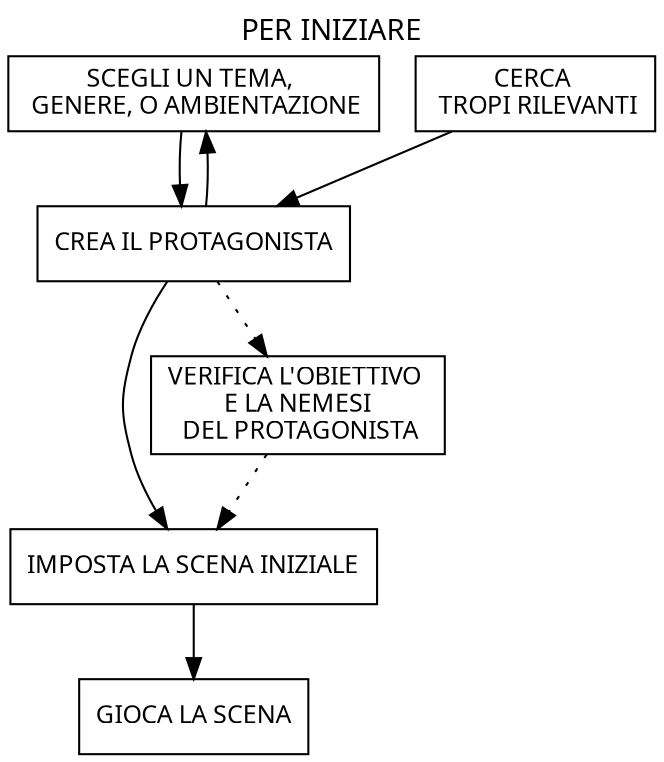 digraph per_iniziare {
    label = "PER INIZIARE";
    labelloc="t";
    fontname="Permanent Marker";
    node [shape="rect", fontname="Permanent Marker", fontsize=12]
    st1 [label = "SCEGLI UN TEMA, \n GENERE, O AMBIENTAZIONE"];
    st2 [label = "CERCA \n TROPI RILEVANTI"];
    id1 [label = "IMPOSTA LA SCENA INIZIALE"];
    pg1 [label = "CREA IL PROTAGONISTA"];
    pg2 [label = "VERIFICA L'OBIETTIVO \n E LA NEMESI \n DEL PROTAGONISTA"];
    id2 [label = "GIOCA LA SCENA"];

    st1, st2 -> pg1;
    pg1 -> id1, st1;
    pg1 -> pg2 [style = "dotted"];
    pg2 -> id1 [style = "dotted"];
    id1 -> id2;

}